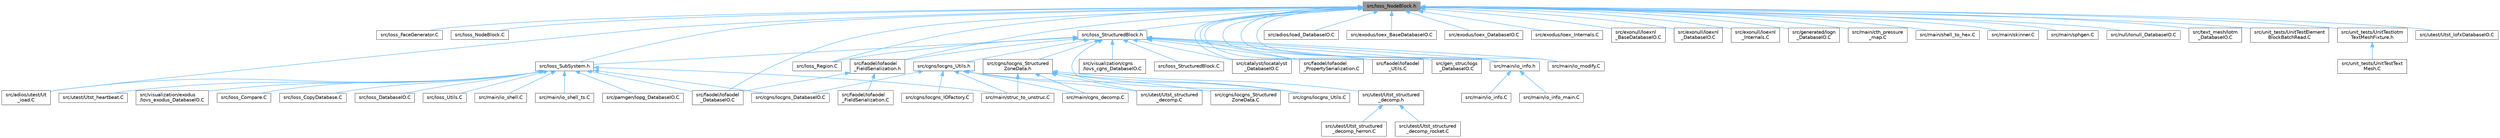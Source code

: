 digraph "src/Ioss_NodeBlock.h"
{
 // INTERACTIVE_SVG=YES
 // LATEX_PDF_SIZE
  bgcolor="transparent";
  edge [fontname=Helvetica,fontsize=10,labelfontname=Helvetica,labelfontsize=10];
  node [fontname=Helvetica,fontsize=10,shape=box,height=0.2,width=0.4];
  Node1 [id="Node000001",label="src/Ioss_NodeBlock.h",height=0.2,width=0.4,color="gray40", fillcolor="grey60", style="filled", fontcolor="black",tooltip=" "];
  Node1 -> Node2 [id="edge1_Node000001_Node000002",dir="back",color="steelblue1",style="solid",tooltip=" "];
  Node2 [id="Node000002",label="src/Ioss_FaceGenerator.C",height=0.2,width=0.4,color="grey40", fillcolor="white", style="filled",URL="$Ioss__FaceGenerator_8C.html",tooltip=" "];
  Node1 -> Node3 [id="edge2_Node000001_Node000003",dir="back",color="steelblue1",style="solid",tooltip=" "];
  Node3 [id="Node000003",label="src/Ioss_NodeBlock.C",height=0.2,width=0.4,color="grey40", fillcolor="white", style="filled",URL="$Ioss__NodeBlock_8C.html",tooltip=" "];
  Node1 -> Node4 [id="edge3_Node000001_Node000004",dir="back",color="steelblue1",style="solid",tooltip=" "];
  Node4 [id="Node000004",label="src/Ioss_Region.C",height=0.2,width=0.4,color="grey40", fillcolor="white", style="filled",URL="$Ioss__Region_8C.html",tooltip=" "];
  Node1 -> Node5 [id="edge4_Node000001_Node000005",dir="back",color="steelblue1",style="solid",tooltip=" "];
  Node5 [id="Node000005",label="src/Ioss_StructuredBlock.h",height=0.2,width=0.4,color="grey40", fillcolor="white", style="filled",URL="$Ioss__StructuredBlock_8h.html",tooltip=" "];
  Node5 -> Node4 [id="edge5_Node000005_Node000004",dir="back",color="steelblue1",style="solid",tooltip=" "];
  Node5 -> Node6 [id="edge6_Node000005_Node000006",dir="back",color="steelblue1",style="solid",tooltip=" "];
  Node6 [id="Node000006",label="src/Ioss_StructuredBlock.C",height=0.2,width=0.4,color="grey40", fillcolor="white", style="filled",URL="$Ioss__StructuredBlock_8C.html",tooltip=" "];
  Node5 -> Node7 [id="edge7_Node000005_Node000007",dir="back",color="steelblue1",style="solid",tooltip=" "];
  Node7 [id="Node000007",label="src/Ioss_SubSystem.h",height=0.2,width=0.4,color="grey40", fillcolor="white", style="filled",URL="$Ioss__SubSystem_8h.html",tooltip=" "];
  Node7 -> Node8 [id="edge8_Node000007_Node000008",dir="back",color="steelblue1",style="solid",tooltip=" "];
  Node8 [id="Node000008",label="src/Ioss_Compare.C",height=0.2,width=0.4,color="grey40", fillcolor="white", style="filled",URL="$Ioss__Compare_8C.html",tooltip=" "];
  Node7 -> Node9 [id="edge9_Node000007_Node000009",dir="back",color="steelblue1",style="solid",tooltip=" "];
  Node9 [id="Node000009",label="src/Ioss_CopyDatabase.C",height=0.2,width=0.4,color="grey40", fillcolor="white", style="filled",URL="$Ioss__CopyDatabase_8C.html",tooltip=" "];
  Node7 -> Node10 [id="edge10_Node000007_Node000010",dir="back",color="steelblue1",style="solid",tooltip=" "];
  Node10 [id="Node000010",label="src/Ioss_DatabaseIO.C",height=0.2,width=0.4,color="grey40", fillcolor="white", style="filled",URL="$Ioss__DatabaseIO_8C.html",tooltip=" "];
  Node7 -> Node11 [id="edge11_Node000007_Node000011",dir="back",color="steelblue1",style="solid",tooltip=" "];
  Node11 [id="Node000011",label="src/Ioss_Utils.C",height=0.2,width=0.4,color="grey40", fillcolor="white", style="filled",URL="$Ioss__Utils_8C.html",tooltip=" "];
  Node7 -> Node12 [id="edge12_Node000007_Node000012",dir="back",color="steelblue1",style="solid",tooltip=" "];
  Node12 [id="Node000012",label="src/adios/utest/Ut\l_ioad.C",height=0.2,width=0.4,color="grey40", fillcolor="white", style="filled",URL="$Ut__ioad_8C.html",tooltip=" "];
  Node7 -> Node13 [id="edge13_Node000007_Node000013",dir="back",color="steelblue1",style="solid",tooltip=" "];
  Node13 [id="Node000013",label="src/cgns/Iocgns_DatabaseIO.C",height=0.2,width=0.4,color="grey40", fillcolor="white", style="filled",URL="$Iocgns__DatabaseIO_8C.html",tooltip=" "];
  Node7 -> Node14 [id="edge14_Node000007_Node000014",dir="back",color="steelblue1",style="solid",tooltip=" "];
  Node14 [id="Node000014",label="src/faodel/Iofaodel\l_DatabaseIO.C",height=0.2,width=0.4,color="grey40", fillcolor="white", style="filled",URL="$Iofaodel__DatabaseIO_8C.html",tooltip=" "];
  Node7 -> Node15 [id="edge15_Node000007_Node000015",dir="back",color="steelblue1",style="solid",tooltip=" "];
  Node15 [id="Node000015",label="src/main/io_shell.C",height=0.2,width=0.4,color="grey40", fillcolor="white", style="filled",URL="$io__shell_8C.html",tooltip=" "];
  Node7 -> Node16 [id="edge16_Node000007_Node000016",dir="back",color="steelblue1",style="solid",tooltip=" "];
  Node16 [id="Node000016",label="src/main/io_shell_ts.C",height=0.2,width=0.4,color="grey40", fillcolor="white", style="filled",URL="$io__shell__ts_8C.html",tooltip=" "];
  Node7 -> Node17 [id="edge17_Node000007_Node000017",dir="back",color="steelblue1",style="solid",tooltip=" "];
  Node17 [id="Node000017",label="src/main/struc_to_unstruc.C",height=0.2,width=0.4,color="grey40", fillcolor="white", style="filled",URL="$struc__to__unstruc_8C.html",tooltip=" "];
  Node7 -> Node18 [id="edge18_Node000007_Node000018",dir="back",color="steelblue1",style="solid",tooltip=" "];
  Node18 [id="Node000018",label="src/pamgen/Iopg_DatabaseIO.C",height=0.2,width=0.4,color="grey40", fillcolor="white", style="filled",URL="$Iopg__DatabaseIO_8C.html",tooltip=" "];
  Node7 -> Node19 [id="edge19_Node000007_Node000019",dir="back",color="steelblue1",style="solid",tooltip=" "];
  Node19 [id="Node000019",label="src/utest/Utst_heartbeat.C",height=0.2,width=0.4,color="grey40", fillcolor="white", style="filled",URL="$Utst__heartbeat_8C.html",tooltip=" "];
  Node7 -> Node20 [id="edge20_Node000007_Node000020",dir="back",color="steelblue1",style="solid",tooltip=" "];
  Node20 [id="Node000020",label="src/visualization/exodus\l/Iovs_exodus_DatabaseIO.C",height=0.2,width=0.4,color="grey40", fillcolor="white", style="filled",URL="$Iovs__exodus__DatabaseIO_8C.html",tooltip=" "];
  Node5 -> Node21 [id="edge21_Node000005_Node000021",dir="back",color="steelblue1",style="solid",tooltip=" "];
  Node21 [id="Node000021",label="src/catalyst/Iocatalyst\l_DatabaseIO.C",height=0.2,width=0.4,color="grey40", fillcolor="white", style="filled",URL="$Iocatalyst__DatabaseIO_8C.html",tooltip=" "];
  Node5 -> Node22 [id="edge22_Node000005_Node000022",dir="back",color="steelblue1",style="solid",tooltip=" "];
  Node22 [id="Node000022",label="src/cgns/Iocgns_Structured\lZoneData.h",height=0.2,width=0.4,color="grey40", fillcolor="white", style="filled",URL="$Iocgns__StructuredZoneData_8h.html",tooltip=" "];
  Node22 -> Node23 [id="edge23_Node000022_Node000023",dir="back",color="steelblue1",style="solid",tooltip=" "];
  Node23 [id="Node000023",label="src/cgns/Iocgns_Structured\lZoneData.C",height=0.2,width=0.4,color="grey40", fillcolor="white", style="filled",URL="$Iocgns__StructuredZoneData_8C.html",tooltip=" "];
  Node22 -> Node24 [id="edge24_Node000022_Node000024",dir="back",color="steelblue1",style="solid",tooltip=" "];
  Node24 [id="Node000024",label="src/cgns/Iocgns_Utils.C",height=0.2,width=0.4,color="grey40", fillcolor="white", style="filled",URL="$Iocgns__Utils_8C.html",tooltip=" "];
  Node22 -> Node25 [id="edge25_Node000022_Node000025",dir="back",color="steelblue1",style="solid",tooltip=" "];
  Node25 [id="Node000025",label="src/main/cgns_decomp.C",height=0.2,width=0.4,color="grey40", fillcolor="white", style="filled",URL="$cgns__decomp_8C.html",tooltip=" "];
  Node22 -> Node17 [id="edge26_Node000022_Node000017",dir="back",color="steelblue1",style="solid",tooltip=" "];
  Node22 -> Node26 [id="edge27_Node000022_Node000026",dir="back",color="steelblue1",style="solid",tooltip=" "];
  Node26 [id="Node000026",label="src/utest/Utst_structured\l_decomp.C",height=0.2,width=0.4,color="grey40", fillcolor="white", style="filled",URL="$Utst__structured__decomp_8C.html",tooltip=" "];
  Node22 -> Node27 [id="edge28_Node000022_Node000027",dir="back",color="steelblue1",style="solid",tooltip=" "];
  Node27 [id="Node000027",label="src/utest/Utst_structured\l_decomp.h",height=0.2,width=0.4,color="grey40", fillcolor="white", style="filled",URL="$Utst__structured__decomp_8h.html",tooltip=" "];
  Node27 -> Node28 [id="edge29_Node000027_Node000028",dir="back",color="steelblue1",style="solid",tooltip=" "];
  Node28 [id="Node000028",label="src/utest/Utst_structured\l_decomp_herron.C",height=0.2,width=0.4,color="grey40", fillcolor="white", style="filled",URL="$Utst__structured__decomp__herron_8C.html",tooltip=" "];
  Node27 -> Node29 [id="edge30_Node000027_Node000029",dir="back",color="steelblue1",style="solid",tooltip=" "];
  Node29 [id="Node000029",label="src/utest/Utst_structured\l_decomp_rocket.C",height=0.2,width=0.4,color="grey40", fillcolor="white", style="filled",URL="$Utst__structured__decomp__rocket_8C.html",tooltip=" "];
  Node5 -> Node24 [id="edge31_Node000005_Node000024",dir="back",color="steelblue1",style="solid",tooltip=" "];
  Node5 -> Node30 [id="edge32_Node000005_Node000030",dir="back",color="steelblue1",style="solid",tooltip=" "];
  Node30 [id="Node000030",label="src/cgns/Iocgns_Utils.h",height=0.2,width=0.4,color="grey40", fillcolor="white", style="filled",URL="$Iocgns__Utils_8h.html",tooltip=" "];
  Node30 -> Node13 [id="edge33_Node000030_Node000013",dir="back",color="steelblue1",style="solid",tooltip=" "];
  Node30 -> Node31 [id="edge34_Node000030_Node000031",dir="back",color="steelblue1",style="solid",tooltip=" "];
  Node31 [id="Node000031",label="src/cgns/Iocgns_IOFactory.C",height=0.2,width=0.4,color="grey40", fillcolor="white", style="filled",URL="$Iocgns__IOFactory_8C.html",tooltip=" "];
  Node30 -> Node24 [id="edge35_Node000030_Node000024",dir="back",color="steelblue1",style="solid",tooltip=" "];
  Node30 -> Node25 [id="edge36_Node000030_Node000025",dir="back",color="steelblue1",style="solid",tooltip=" "];
  Node30 -> Node17 [id="edge37_Node000030_Node000017",dir="back",color="steelblue1",style="solid",tooltip=" "];
  Node30 -> Node26 [id="edge38_Node000030_Node000026",dir="back",color="steelblue1",style="solid",tooltip=" "];
  Node5 -> Node32 [id="edge39_Node000005_Node000032",dir="back",color="steelblue1",style="solid",tooltip=" "];
  Node32 [id="Node000032",label="src/faodel/Iofaodel\l_FieldSerialization.h",height=0.2,width=0.4,color="grey40", fillcolor="white", style="filled",URL="$Iofaodel__FieldSerialization_8h.html",tooltip=" "];
  Node32 -> Node14 [id="edge40_Node000032_Node000014",dir="back",color="steelblue1",style="solid",tooltip=" "];
  Node32 -> Node33 [id="edge41_Node000032_Node000033",dir="back",color="steelblue1",style="solid",tooltip=" "];
  Node33 [id="Node000033",label="src/faodel/Iofaodel\l_FieldSerialization.C",height=0.2,width=0.4,color="grey40", fillcolor="white", style="filled",URL="$Iofaodel__FieldSerialization_8C.html",tooltip=" "];
  Node5 -> Node34 [id="edge42_Node000005_Node000034",dir="back",color="steelblue1",style="solid",tooltip=" "];
  Node34 [id="Node000034",label="src/faodel/Iofaodel\l_PropertySerialization.C",height=0.2,width=0.4,color="grey40", fillcolor="white", style="filled",URL="$Iofaodel__PropertySerialization_8C.html",tooltip=" "];
  Node5 -> Node35 [id="edge43_Node000005_Node000035",dir="back",color="steelblue1",style="solid",tooltip=" "];
  Node35 [id="Node000035",label="src/faodel/Iofaodel\l_Utils.C",height=0.2,width=0.4,color="grey40", fillcolor="white", style="filled",URL="$Iofaodel__Utils_8C.html",tooltip=" "];
  Node5 -> Node36 [id="edge44_Node000005_Node000036",dir="back",color="steelblue1",style="solid",tooltip=" "];
  Node36 [id="Node000036",label="src/gen_struc/Iogs\l_DatabaseIO.C",height=0.2,width=0.4,color="grey40", fillcolor="white", style="filled",URL="$Iogs__DatabaseIO_8C.html",tooltip=" "];
  Node5 -> Node37 [id="edge45_Node000005_Node000037",dir="back",color="steelblue1",style="solid",tooltip=" "];
  Node37 [id="Node000037",label="src/main/io_info.h",height=0.2,width=0.4,color="grey40", fillcolor="white", style="filled",URL="$io__info_8h.html",tooltip=" "];
  Node37 -> Node38 [id="edge46_Node000037_Node000038",dir="back",color="steelblue1",style="solid",tooltip=" "];
  Node38 [id="Node000038",label="src/main/io_info.C",height=0.2,width=0.4,color="grey40", fillcolor="white", style="filled",URL="$io__info_8C.html",tooltip=" "];
  Node37 -> Node39 [id="edge47_Node000037_Node000039",dir="back",color="steelblue1",style="solid",tooltip=" "];
  Node39 [id="Node000039",label="src/main/io_info_main.C",height=0.2,width=0.4,color="grey40", fillcolor="white", style="filled",URL="$io__info__main_8C.html",tooltip=" "];
  Node5 -> Node40 [id="edge48_Node000005_Node000040",dir="back",color="steelblue1",style="solid",tooltip=" "];
  Node40 [id="Node000040",label="src/main/io_modify.C",height=0.2,width=0.4,color="grey40", fillcolor="white", style="filled",URL="$io__modify_8C.html",tooltip=" "];
  Node5 -> Node41 [id="edge49_Node000005_Node000041",dir="back",color="steelblue1",style="solid",tooltip=" "];
  Node41 [id="Node000041",label="src/visualization/cgns\l/Iovs_cgns_DatabaseIO.C",height=0.2,width=0.4,color="grey40", fillcolor="white", style="filled",URL="$Iovs__cgns__DatabaseIO_8C.html",tooltip=" "];
  Node1 -> Node7 [id="edge50_Node000001_Node000007",dir="back",color="steelblue1",style="solid",tooltip=" "];
  Node1 -> Node42 [id="edge51_Node000001_Node000042",dir="back",color="steelblue1",style="solid",tooltip=" "];
  Node42 [id="Node000042",label="src/adios/Ioad_DatabaseIO.C",height=0.2,width=0.4,color="grey40", fillcolor="white", style="filled",URL="$Ioad__DatabaseIO_8C.html",tooltip=" "];
  Node1 -> Node12 [id="edge52_Node000001_Node000012",dir="back",color="steelblue1",style="solid",tooltip=" "];
  Node1 -> Node21 [id="edge53_Node000001_Node000021",dir="back",color="steelblue1",style="solid",tooltip=" "];
  Node1 -> Node43 [id="edge54_Node000001_Node000043",dir="back",color="steelblue1",style="solid",tooltip=" "];
  Node43 [id="Node000043",label="src/exodus/Ioex_BaseDatabaseIO.C",height=0.2,width=0.4,color="grey40", fillcolor="white", style="filled",URL="$Ioex__BaseDatabaseIO_8C.html",tooltip=" "];
  Node1 -> Node44 [id="edge55_Node000001_Node000044",dir="back",color="steelblue1",style="solid",tooltip=" "];
  Node44 [id="Node000044",label="src/exodus/Ioex_DatabaseIO.C",height=0.2,width=0.4,color="grey40", fillcolor="white", style="filled",URL="$Ioex__DatabaseIO_8C.html",tooltip=" "];
  Node1 -> Node45 [id="edge56_Node000001_Node000045",dir="back",color="steelblue1",style="solid",tooltip=" "];
  Node45 [id="Node000045",label="src/exodus/Ioex_Internals.C",height=0.2,width=0.4,color="grey40", fillcolor="white", style="filled",URL="$Ioex__Internals_8C.html",tooltip=" "];
  Node1 -> Node46 [id="edge57_Node000001_Node000046",dir="back",color="steelblue1",style="solid",tooltip=" "];
  Node46 [id="Node000046",label="src/exonull/Ioexnl\l_BaseDatabaseIO.C",height=0.2,width=0.4,color="grey40", fillcolor="white", style="filled",URL="$Ioexnl__BaseDatabaseIO_8C.html",tooltip=" "];
  Node1 -> Node47 [id="edge58_Node000001_Node000047",dir="back",color="steelblue1",style="solid",tooltip=" "];
  Node47 [id="Node000047",label="src/exonull/Ioexnl\l_DatabaseIO.C",height=0.2,width=0.4,color="grey40", fillcolor="white", style="filled",URL="$Ioexnl__DatabaseIO_8C.html",tooltip=" "];
  Node1 -> Node48 [id="edge59_Node000001_Node000048",dir="back",color="steelblue1",style="solid",tooltip=" "];
  Node48 [id="Node000048",label="src/exonull/Ioexnl\l_Internals.C",height=0.2,width=0.4,color="grey40", fillcolor="white", style="filled",URL="$Ioexnl__Internals_8C.html",tooltip=" "];
  Node1 -> Node14 [id="edge60_Node000001_Node000014",dir="back",color="steelblue1",style="solid",tooltip=" "];
  Node1 -> Node32 [id="edge61_Node000001_Node000032",dir="back",color="steelblue1",style="solid",tooltip=" "];
  Node1 -> Node34 [id="edge62_Node000001_Node000034",dir="back",color="steelblue1",style="solid",tooltip=" "];
  Node1 -> Node35 [id="edge63_Node000001_Node000035",dir="back",color="steelblue1",style="solid",tooltip=" "];
  Node1 -> Node36 [id="edge64_Node000001_Node000036",dir="back",color="steelblue1",style="solid",tooltip=" "];
  Node1 -> Node49 [id="edge65_Node000001_Node000049",dir="back",color="steelblue1",style="solid",tooltip=" "];
  Node49 [id="Node000049",label="src/generated/Iogn\l_DatabaseIO.C",height=0.2,width=0.4,color="grey40", fillcolor="white", style="filled",URL="$Iogn__DatabaseIO_8C.html",tooltip=" "];
  Node1 -> Node50 [id="edge66_Node000001_Node000050",dir="back",color="steelblue1",style="solid",tooltip=" "];
  Node50 [id="Node000050",label="src/main/cth_pressure\l_map.C",height=0.2,width=0.4,color="grey40", fillcolor="white", style="filled",URL="$cth__pressure__map_8C.html",tooltip=" "];
  Node1 -> Node37 [id="edge67_Node000001_Node000037",dir="back",color="steelblue1",style="solid",tooltip=" "];
  Node1 -> Node40 [id="edge68_Node000001_Node000040",dir="back",color="steelblue1",style="solid",tooltip=" "];
  Node1 -> Node51 [id="edge69_Node000001_Node000051",dir="back",color="steelblue1",style="solid",tooltip=" "];
  Node51 [id="Node000051",label="src/main/shell_to_hex.C",height=0.2,width=0.4,color="grey40", fillcolor="white", style="filled",URL="$shell__to__hex_8C.html",tooltip=" "];
  Node1 -> Node52 [id="edge70_Node000001_Node000052",dir="back",color="steelblue1",style="solid",tooltip=" "];
  Node52 [id="Node000052",label="src/main/skinner.C",height=0.2,width=0.4,color="grey40", fillcolor="white", style="filled",URL="$skinner_8C.html",tooltip=" "];
  Node1 -> Node53 [id="edge71_Node000001_Node000053",dir="back",color="steelblue1",style="solid",tooltip=" "];
  Node53 [id="Node000053",label="src/main/sphgen.C",height=0.2,width=0.4,color="grey40", fillcolor="white", style="filled",URL="$sphgen_8C.html",tooltip=" "];
  Node1 -> Node54 [id="edge72_Node000001_Node000054",dir="back",color="steelblue1",style="solid",tooltip=" "];
  Node54 [id="Node000054",label="src/null/Ionull_DatabaseIO.C",height=0.2,width=0.4,color="grey40", fillcolor="white", style="filled",URL="$Ionull__DatabaseIO_8C.html",tooltip=" "];
  Node1 -> Node55 [id="edge73_Node000001_Node000055",dir="back",color="steelblue1",style="solid",tooltip=" "];
  Node55 [id="Node000055",label="src/text_mesh/Iotm\l_DatabaseIO.C",height=0.2,width=0.4,color="grey40", fillcolor="white", style="filled",URL="$Iotm__DatabaseIO_8C.html",tooltip=" "];
  Node1 -> Node56 [id="edge74_Node000001_Node000056",dir="back",color="steelblue1",style="solid",tooltip=" "];
  Node56 [id="Node000056",label="src/unit_tests/UnitTestElement\lBlockBatchRead.C",height=0.2,width=0.4,color="grey40", fillcolor="white", style="filled",URL="$UnitTestElementBlockBatchRead_8C.html",tooltip=" "];
  Node1 -> Node57 [id="edge75_Node000001_Node000057",dir="back",color="steelblue1",style="solid",tooltip=" "];
  Node57 [id="Node000057",label="src/unit_tests/UnitTestIotm\lTextMeshFixture.h",height=0.2,width=0.4,color="grey40", fillcolor="white", style="filled",URL="$UnitTestIotmTextMeshFixture_8h.html",tooltip=" "];
  Node57 -> Node58 [id="edge76_Node000057_Node000058",dir="back",color="steelblue1",style="solid",tooltip=" "];
  Node58 [id="Node000058",label="src/unit_tests/UnitTestText\lMesh.C",height=0.2,width=0.4,color="grey40", fillcolor="white", style="filled",URL="$UnitTestTextMesh_8C.html",tooltip=" "];
  Node1 -> Node59 [id="edge77_Node000001_Node000059",dir="back",color="steelblue1",style="solid",tooltip=" "];
  Node59 [id="Node000059",label="src/utest/Utst_IofxDatabaseIO.C",height=0.2,width=0.4,color="grey40", fillcolor="white", style="filled",URL="$Utst__IofxDatabaseIO_8C.html",tooltip=" "];
}
